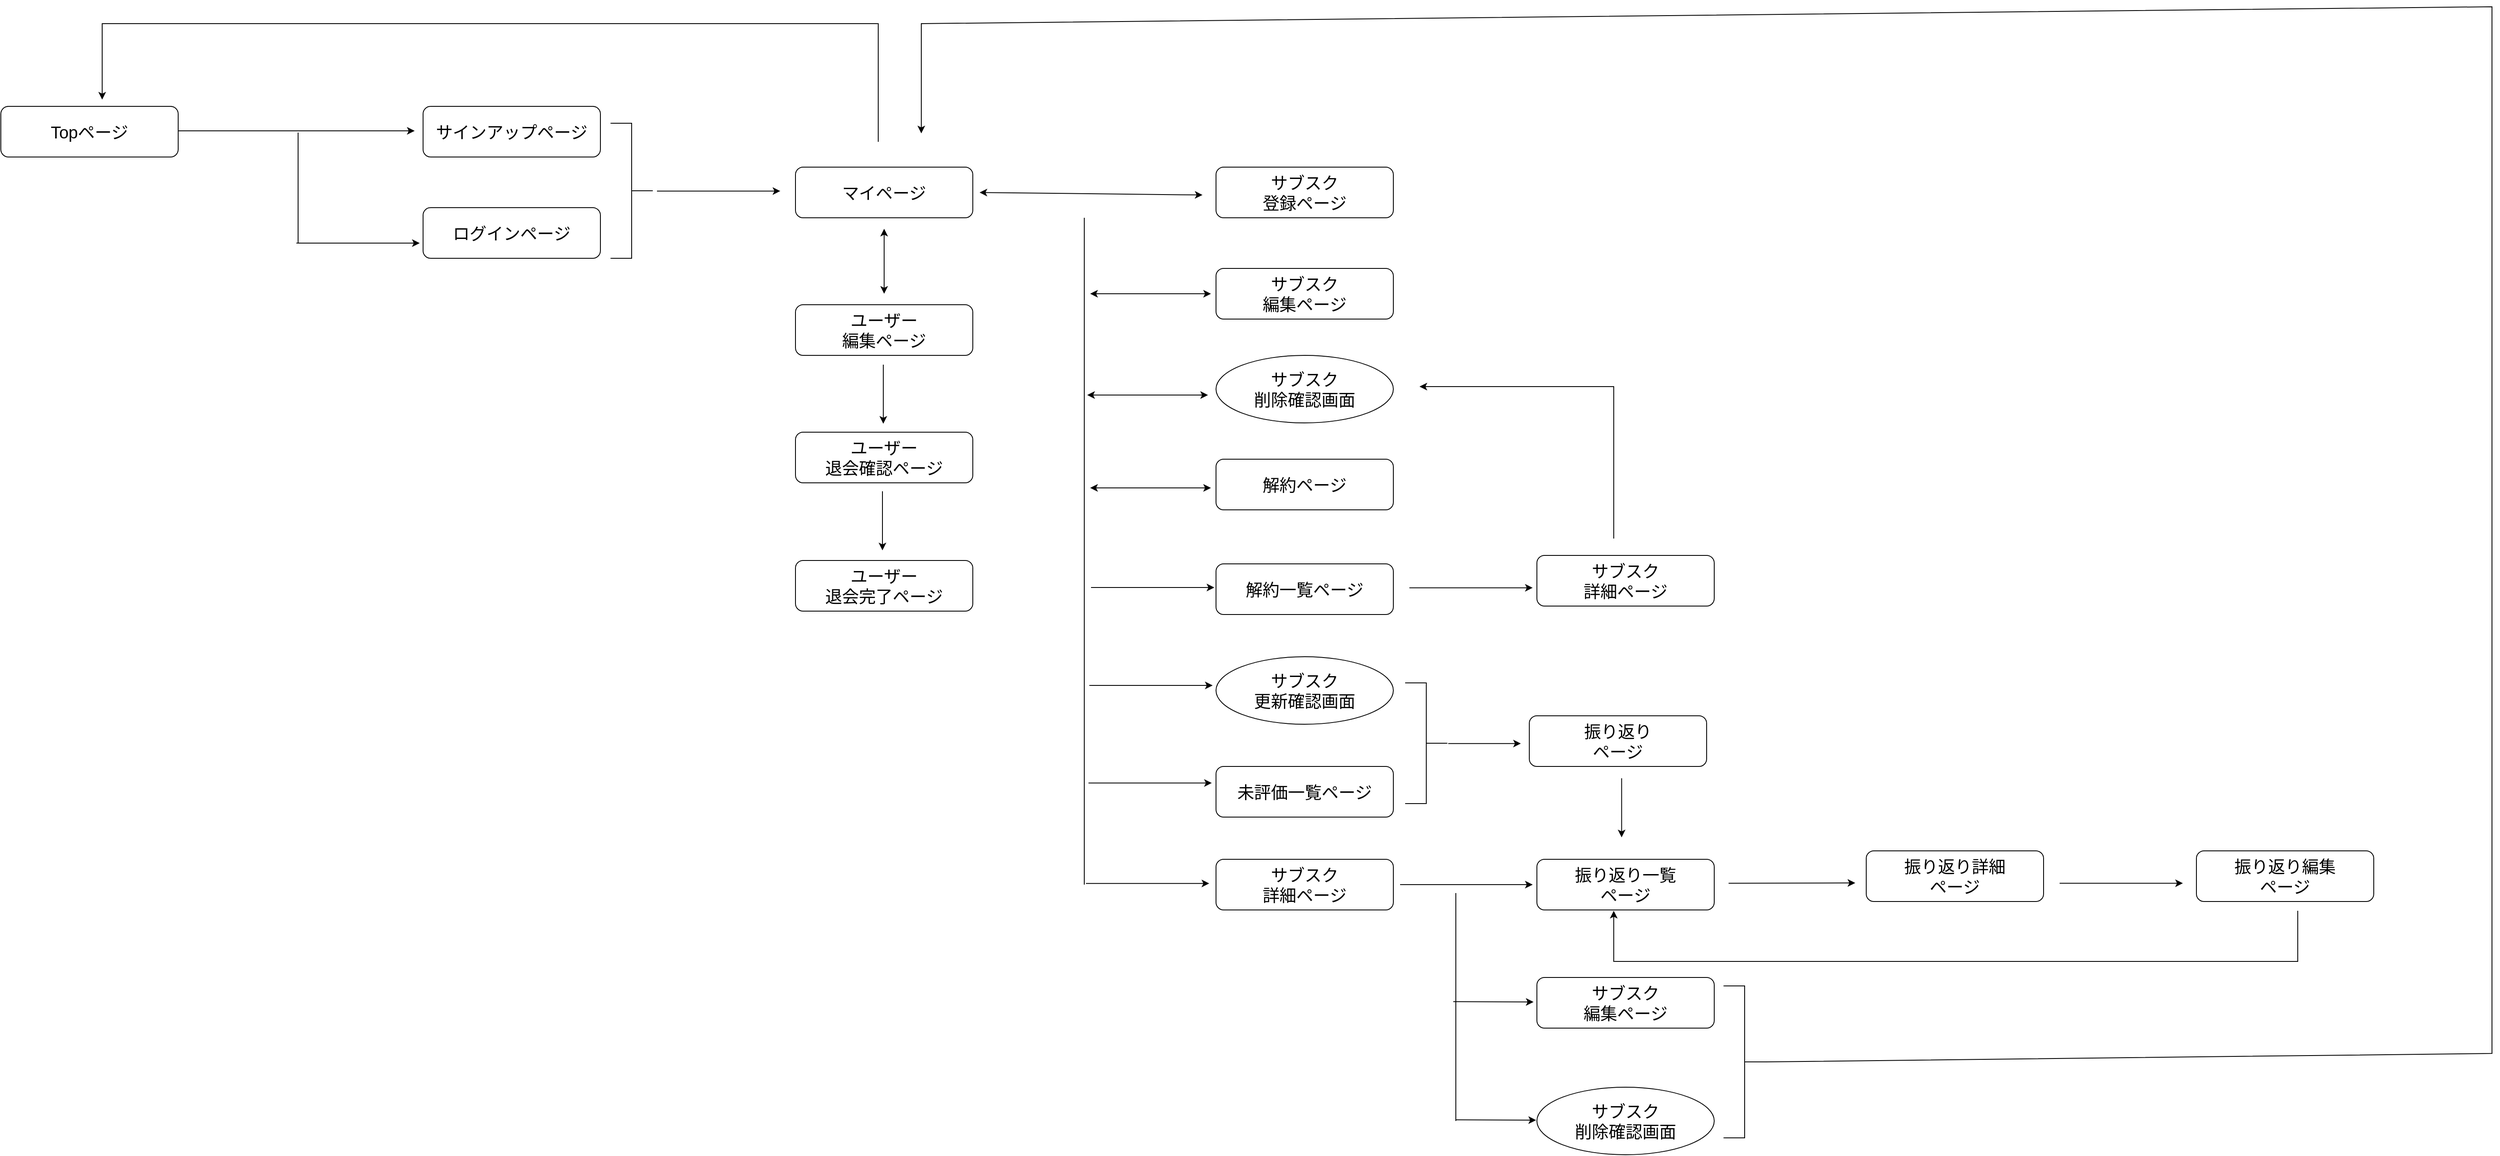 <mxfile>
    <diagram id="J6ci4ZyoHDidFsTACrlb" name="ページ1">
        <mxGraphModel dx="7904" dy="14170" grid="1" gridSize="10" guides="1" tooltips="1" connect="1" arrows="1" fold="1" page="0" pageScale="1" pageWidth="1169" pageHeight="827" background="none" math="0" shadow="0">
            <root>
                <mxCell id="0"/>
                <mxCell id="1" parent="0"/>
                <mxCell id="109" value="&lt;font style=&quot;font-size: 20px&quot;&gt;ログインページ&lt;/font&gt;" style="rounded=1;whiteSpace=wrap;html=1;" parent="1" vertex="1">
                    <mxGeometry x="-5340" y="-12712" width="210" height="60" as="geometry"/>
                </mxCell>
                <mxCell id="217" value="&lt;font style=&quot;font-size: 20px&quot;&gt;マイページ&lt;/font&gt;" style="rounded=1;whiteSpace=wrap;html=1;" parent="1" vertex="1">
                    <mxGeometry x="-4899" y="-12760" width="210" height="60" as="geometry"/>
                </mxCell>
                <mxCell id="223" value="&lt;font style=&quot;font-size: 20px&quot;&gt;サブスク&lt;br&gt;詳細ページ&lt;br&gt;&lt;/font&gt;" style="rounded=1;whiteSpace=wrap;html=1;" parent="1" vertex="1">
                    <mxGeometry x="-4401" y="-11940" width="210" height="60" as="geometry"/>
                </mxCell>
                <mxCell id="224" value="&lt;font style=&quot;font-size: 20px&quot;&gt;サブスク&lt;br&gt;編集ページ&lt;br&gt;&lt;/font&gt;" style="rounded=1;whiteSpace=wrap;html=1;" parent="1" vertex="1">
                    <mxGeometry x="-4401" y="-12640" width="210" height="60" as="geometry"/>
                </mxCell>
                <mxCell id="225" value="&lt;font style=&quot;font-size: 20px&quot;&gt;サブスク&lt;br&gt;登録ページ&lt;br&gt;&lt;/font&gt;" style="rounded=1;whiteSpace=wrap;html=1;" parent="1" vertex="1">
                    <mxGeometry x="-4401" y="-12760" width="210" height="60" as="geometry"/>
                </mxCell>
                <mxCell id="227" value="&lt;font style=&quot;font-size: 20px&quot;&gt;サブスク&lt;br&gt;削除確認画面&lt;/font&gt;" style="ellipse;whiteSpace=wrap;html=1;" parent="1" vertex="1">
                    <mxGeometry x="-4401" y="-12537" width="210" height="80" as="geometry"/>
                </mxCell>
                <mxCell id="228" value="&lt;font style=&quot;font-size: 20px&quot;&gt;解約一覧ページ&lt;/font&gt;" style="rounded=1;whiteSpace=wrap;html=1;" parent="1" vertex="1">
                    <mxGeometry x="-4401" y="-12290" width="210" height="60" as="geometry"/>
                </mxCell>
                <mxCell id="229" value="&lt;font style=&quot;font-size: 20px&quot;&gt;未評価一覧ページ&lt;/font&gt;" style="rounded=1;whiteSpace=wrap;html=1;" parent="1" vertex="1">
                    <mxGeometry x="-4401" y="-12050" width="210" height="60" as="geometry"/>
                </mxCell>
                <mxCell id="230" value="&lt;font style=&quot;font-size: 20px&quot;&gt;解約ページ&lt;/font&gt;" style="rounded=1;whiteSpace=wrap;html=1;" parent="1" vertex="1">
                    <mxGeometry x="-4401" y="-12414" width="210" height="60" as="geometry"/>
                </mxCell>
                <mxCell id="231" value="&lt;font style=&quot;font-size: 20px&quot;&gt;サブスク&lt;br&gt;更新確認画面&lt;/font&gt;" style="ellipse;whiteSpace=wrap;html=1;" parent="1" vertex="1">
                    <mxGeometry x="-4401" y="-12180" width="210" height="80" as="geometry"/>
                </mxCell>
                <mxCell id="232" value="&lt;font style=&quot;font-size: 20px&quot;&gt;振り返り&lt;br&gt;ページ&lt;br&gt;&lt;/font&gt;" style="rounded=1;whiteSpace=wrap;html=1;" parent="1" vertex="1">
                    <mxGeometry x="-4030" y="-12110" width="210" height="60" as="geometry"/>
                </mxCell>
                <mxCell id="236" value="&lt;font style=&quot;font-size: 20px&quot;&gt;サブスク&lt;br&gt;編集ページ&lt;br&gt;&lt;/font&gt;" style="rounded=1;whiteSpace=wrap;html=1;" parent="1" vertex="1">
                    <mxGeometry x="-4021" y="-11800" width="210" height="60" as="geometry"/>
                </mxCell>
                <mxCell id="237" value="&lt;font style=&quot;font-size: 20px&quot;&gt;サブスク&lt;br&gt;削除確認画面&lt;/font&gt;" style="ellipse;whiteSpace=wrap;html=1;" parent="1" vertex="1">
                    <mxGeometry x="-4021" y="-11670" width="210" height="80" as="geometry"/>
                </mxCell>
                <mxCell id="239" value="&lt;font style=&quot;font-size: 20px&quot;&gt;振り返り詳細&lt;br&gt;ページ&lt;br&gt;&lt;/font&gt;" style="rounded=1;whiteSpace=wrap;html=1;" parent="1" vertex="1">
                    <mxGeometry x="-3631" y="-11950" width="210" height="60" as="geometry"/>
                </mxCell>
                <mxCell id="240" value="&lt;font style=&quot;font-size: 20px&quot;&gt;振り返り編集&lt;br&gt;ページ&lt;br&gt;&lt;/font&gt;" style="rounded=1;whiteSpace=wrap;html=1;" parent="1" vertex="1">
                    <mxGeometry x="-3240" y="-11950" width="210" height="60" as="geometry"/>
                </mxCell>
                <mxCell id="241" value="&lt;font style=&quot;font-size: 20px&quot;&gt;振り返り一覧&lt;br&gt;ページ&lt;br&gt;&lt;/font&gt;" style="rounded=1;whiteSpace=wrap;html=1;" parent="1" vertex="1">
                    <mxGeometry x="-4021" y="-11940" width="210" height="60" as="geometry"/>
                </mxCell>
                <mxCell id="245" value="" style="endArrow=classic;startArrow=classic;html=1;" parent="1" edge="1">
                    <mxGeometry width="50" height="50" relative="1" as="geometry">
                        <mxPoint x="-4681" y="-12730" as="sourcePoint"/>
                        <mxPoint x="-4417" y="-12727" as="targetPoint"/>
                    </mxGeometry>
                </mxCell>
                <mxCell id="249" value="" style="endArrow=classic;startArrow=classic;html=1;" parent="1" edge="1">
                    <mxGeometry width="50" height="50" relative="1" as="geometry">
                        <mxPoint x="-4550" y="-12610" as="sourcePoint"/>
                        <mxPoint x="-4407" y="-12610" as="targetPoint"/>
                    </mxGeometry>
                </mxCell>
                <mxCell id="251" value="" style="endArrow=none;html=1;" parent="1" edge="1">
                    <mxGeometry width="50" height="50" relative="1" as="geometry">
                        <mxPoint x="-4557" y="-11910" as="sourcePoint"/>
                        <mxPoint x="-4557" y="-12700" as="targetPoint"/>
                    </mxGeometry>
                </mxCell>
                <mxCell id="252" value="" style="endArrow=classic;startArrow=classic;html=1;" parent="1" edge="1">
                    <mxGeometry width="50" height="50" relative="1" as="geometry">
                        <mxPoint x="-4553.5" y="-12490" as="sourcePoint"/>
                        <mxPoint x="-4410.5" y="-12490" as="targetPoint"/>
                    </mxGeometry>
                </mxCell>
                <mxCell id="253" value="" style="endArrow=classic;startArrow=classic;html=1;" parent="1" edge="1">
                    <mxGeometry width="50" height="50" relative="1" as="geometry">
                        <mxPoint x="-4550" y="-12380" as="sourcePoint"/>
                        <mxPoint x="-4407" y="-12380" as="targetPoint"/>
                    </mxGeometry>
                </mxCell>
                <mxCell id="259" value="" style="endArrow=classic;html=1;" parent="1" edge="1">
                    <mxGeometry width="50" height="50" relative="1" as="geometry">
                        <mxPoint x="-4549" y="-12262" as="sourcePoint"/>
                        <mxPoint x="-4403" y="-12262" as="targetPoint"/>
                    </mxGeometry>
                </mxCell>
                <mxCell id="260" value="" style="endArrow=classic;html=1;" parent="1" edge="1">
                    <mxGeometry width="50" height="50" relative="1" as="geometry">
                        <mxPoint x="-4126" y="-12077.17" as="sourcePoint"/>
                        <mxPoint x="-4040" y="-12077.17" as="targetPoint"/>
                    </mxGeometry>
                </mxCell>
                <mxCell id="261" value="" style="endArrow=classic;html=1;" parent="1" edge="1">
                    <mxGeometry width="50" height="50" relative="1" as="geometry">
                        <mxPoint x="-4551" y="-12146" as="sourcePoint"/>
                        <mxPoint x="-4405" y="-12146" as="targetPoint"/>
                    </mxGeometry>
                </mxCell>
                <mxCell id="262" value="" style="endArrow=classic;html=1;" parent="1" edge="1">
                    <mxGeometry width="50" height="50" relative="1" as="geometry">
                        <mxPoint x="-4552" y="-12030.43" as="sourcePoint"/>
                        <mxPoint x="-4406" y="-12030.43" as="targetPoint"/>
                    </mxGeometry>
                </mxCell>
                <mxCell id="263" value="" style="endArrow=classic;html=1;" parent="1" edge="1">
                    <mxGeometry width="50" height="50" relative="1" as="geometry">
                        <mxPoint x="-4555" y="-11911.43" as="sourcePoint"/>
                        <mxPoint x="-4409" y="-11911.43" as="targetPoint"/>
                    </mxGeometry>
                </mxCell>
                <mxCell id="264" value="" style="endArrow=classic;html=1;" parent="1" edge="1">
                    <mxGeometry width="50" height="50" relative="1" as="geometry">
                        <mxPoint x="-3920.67" y="-12036" as="sourcePoint"/>
                        <mxPoint x="-3920.67" y="-11966" as="targetPoint"/>
                    </mxGeometry>
                </mxCell>
                <mxCell id="265" value="" style="endArrow=classic;html=1;" parent="1" edge="1">
                    <mxGeometry width="50" height="50" relative="1" as="geometry">
                        <mxPoint x="-4183" y="-11910" as="sourcePoint"/>
                        <mxPoint x="-4026" y="-11910" as="targetPoint"/>
                    </mxGeometry>
                </mxCell>
                <mxCell id="266" value="" style="endArrow=classic;html=1;" parent="1" edge="1">
                    <mxGeometry width="50" height="50" relative="1" as="geometry">
                        <mxPoint x="-3794.0" y="-11911.67" as="sourcePoint"/>
                        <mxPoint x="-3644" y="-11912" as="targetPoint"/>
                    </mxGeometry>
                </mxCell>
                <mxCell id="267" value="" style="endArrow=classic;html=1;" parent="1" edge="1">
                    <mxGeometry width="50" height="50" relative="1" as="geometry">
                        <mxPoint x="-3402.0" y="-11911.67" as="sourcePoint"/>
                        <mxPoint x="-3256.0" y="-11911.67" as="targetPoint"/>
                    </mxGeometry>
                </mxCell>
                <mxCell id="270" value="" style="endArrow=classic;html=1;rounded=0;" parent="1" edge="1">
                    <mxGeometry width="50" height="50" relative="1" as="geometry">
                        <mxPoint x="-3120" y="-11879" as="sourcePoint"/>
                        <mxPoint x="-3930" y="-11879" as="targetPoint"/>
                        <Array as="points">
                            <mxPoint x="-3120" y="-11819"/>
                            <mxPoint x="-3930" y="-11819"/>
                        </Array>
                    </mxGeometry>
                </mxCell>
                <mxCell id="271" value="" style="endArrow=classic;html=1;" parent="1" edge="1">
                    <mxGeometry width="50" height="50" relative="1" as="geometry">
                        <mxPoint x="-4120.0" y="-11771.43" as="sourcePoint"/>
                        <mxPoint x="-4025" y="-11771" as="targetPoint"/>
                    </mxGeometry>
                </mxCell>
                <mxCell id="272" value="" style="endArrow=classic;html=1;" parent="1" edge="1">
                    <mxGeometry width="50" height="50" relative="1" as="geometry">
                        <mxPoint x="-4117.0" y="-11631.43" as="sourcePoint"/>
                        <mxPoint x="-4022" y="-11631" as="targetPoint"/>
                    </mxGeometry>
                </mxCell>
                <mxCell id="273" value="" style="endArrow=none;html=1;" parent="1" edge="1">
                    <mxGeometry width="50" height="50" relative="1" as="geometry">
                        <mxPoint x="-4117" y="-11630" as="sourcePoint"/>
                        <mxPoint x="-4117" y="-11900" as="targetPoint"/>
                    </mxGeometry>
                </mxCell>
                <mxCell id="274" value="" style="strokeWidth=1;html=1;shape=mxgraph.flowchart.annotation_2;align=left;labelPosition=right;pointerEvents=1;rotation=-180;" parent="1" vertex="1">
                    <mxGeometry x="-3800" y="-11790" width="50" height="180" as="geometry"/>
                </mxCell>
                <mxCell id="275" value="" style="endArrow=classic;html=1;rounded=0;exitX=0;exitY=0.5;exitDx=0;exitDy=0;exitPerimeter=0;" parent="1" source="274" edge="1">
                    <mxGeometry width="50" height="50" relative="1" as="geometry">
                        <mxPoint x="-3637" y="-11700" as="sourcePoint"/>
                        <mxPoint x="-4750" y="-12800" as="targetPoint"/>
                        <Array as="points">
                            <mxPoint x="-2890" y="-11710"/>
                            <mxPoint x="-2890" y="-12950"/>
                            <mxPoint x="-4750" y="-12930"/>
                        </Array>
                    </mxGeometry>
                </mxCell>
                <mxCell id="277" value="&lt;font style=&quot;font-size: 20px&quot;&gt;Topページ&lt;/font&gt;" style="rounded=1;whiteSpace=wrap;html=1;" parent="1" vertex="1">
                    <mxGeometry x="-5840" y="-12832" width="210" height="60" as="geometry"/>
                </mxCell>
                <mxCell id="278" value="" style="endArrow=classic;html=1;" parent="1" edge="1">
                    <mxGeometry width="50" height="50" relative="1" as="geometry">
                        <mxPoint x="-5630" y="-12803" as="sourcePoint"/>
                        <mxPoint x="-5350" y="-12803" as="targetPoint"/>
                    </mxGeometry>
                </mxCell>
                <mxCell id="279" value="&lt;span style=&quot;font-size: 20px&quot;&gt;サインアップページ&lt;/span&gt;" style="rounded=1;whiteSpace=wrap;html=1;" parent="1" vertex="1">
                    <mxGeometry x="-5340" y="-12832" width="210" height="60" as="geometry"/>
                </mxCell>
                <mxCell id="281" value="" style="strokeWidth=1;html=1;shape=mxgraph.flowchart.annotation_2;align=left;labelPosition=right;pointerEvents=1;rotation=-180;" parent="1" vertex="1">
                    <mxGeometry x="-5118" y="-12812" width="50" height="160" as="geometry"/>
                </mxCell>
                <mxCell id="282" value="" style="endArrow=classic;html=1;" parent="1" edge="1">
                    <mxGeometry width="50" height="50" relative="1" as="geometry">
                        <mxPoint x="-5063" y="-12731.67" as="sourcePoint"/>
                        <mxPoint x="-4917" y="-12731.67" as="targetPoint"/>
                    </mxGeometry>
                </mxCell>
                <mxCell id="283" value="" style="endArrow=classic;html=1;rounded=0;" parent="1" edge="1">
                    <mxGeometry width="50" height="50" relative="1" as="geometry">
                        <mxPoint x="-4801" y="-12790" as="sourcePoint"/>
                        <mxPoint x="-5720" y="-12840" as="targetPoint"/>
                        <Array as="points">
                            <mxPoint x="-4801" y="-12930"/>
                            <mxPoint x="-5720" y="-12930"/>
                        </Array>
                    </mxGeometry>
                </mxCell>
                <mxCell id="287" value="" style="endArrow=none;html=1;" parent="1" edge="1">
                    <mxGeometry width="50" height="50" relative="1" as="geometry">
                        <mxPoint x="-5488" y="-12670" as="sourcePoint"/>
                        <mxPoint x="-5488" y="-12801" as="targetPoint"/>
                    </mxGeometry>
                </mxCell>
                <mxCell id="288" value="" style="endArrow=classic;html=1;" parent="1" edge="1">
                    <mxGeometry width="50" height="50" relative="1" as="geometry">
                        <mxPoint x="-5490" y="-12670" as="sourcePoint"/>
                        <mxPoint x="-5344" y="-12670" as="targetPoint"/>
                    </mxGeometry>
                </mxCell>
                <mxCell id="290" value="" style="endArrow=classic;html=1;" parent="1" edge="1">
                    <mxGeometry width="50" height="50" relative="1" as="geometry">
                        <mxPoint x="-4172" y="-12261.67" as="sourcePoint"/>
                        <mxPoint x="-4026.0" y="-12261.67" as="targetPoint"/>
                    </mxGeometry>
                </mxCell>
                <mxCell id="291" value="&lt;font style=&quot;font-size: 20px&quot;&gt;サブスク&lt;br&gt;詳細ページ&lt;br&gt;&lt;/font&gt;" style="rounded=1;whiteSpace=wrap;html=1;" parent="1" vertex="1">
                    <mxGeometry x="-4021" y="-12300" width="210" height="60" as="geometry"/>
                </mxCell>
                <mxCell id="296" value="" style="strokeWidth=1;html=1;shape=mxgraph.flowchart.annotation_2;align=left;labelPosition=right;pointerEvents=1;rotation=-180;" parent="1" vertex="1">
                    <mxGeometry x="-4177" y="-12149" width="50" height="143" as="geometry"/>
                </mxCell>
                <mxCell id="297" value="" style="endArrow=classic;html=1;rounded=0;" parent="1" edge="1">
                    <mxGeometry width="50" height="50" relative="1" as="geometry">
                        <mxPoint x="-3930" y="-12320" as="sourcePoint"/>
                        <mxPoint x="-4160" y="-12500" as="targetPoint"/>
                        <Array as="points">
                            <mxPoint x="-3930" y="-12500"/>
                        </Array>
                    </mxGeometry>
                </mxCell>
                <mxCell id="299" value="" style="endArrow=classic;html=1;" edge="1" parent="1">
                    <mxGeometry width="50" height="50" relative="1" as="geometry">
                        <mxPoint x="-4796" y="-12376" as="sourcePoint"/>
                        <mxPoint x="-4796" y="-12306" as="targetPoint"/>
                    </mxGeometry>
                </mxCell>
                <mxCell id="300" value="&lt;font style=&quot;font-size: 20px&quot;&gt;ユーザー&lt;br&gt;編集ページ&lt;br&gt;&lt;/font&gt;" style="rounded=1;whiteSpace=wrap;html=1;" vertex="1" parent="1">
                    <mxGeometry x="-4899" y="-12597" width="210" height="60" as="geometry"/>
                </mxCell>
                <mxCell id="302" value="" style="endArrow=classic;html=1;" edge="1" parent="1">
                    <mxGeometry width="50" height="50" relative="1" as="geometry">
                        <mxPoint x="-4795" y="-12526" as="sourcePoint"/>
                        <mxPoint x="-4795" y="-12456" as="targetPoint"/>
                    </mxGeometry>
                </mxCell>
                <mxCell id="303" value="&lt;font style=&quot;font-size: 20px&quot;&gt;ユーザー&lt;br&gt;退会確認ページ&lt;br&gt;&lt;/font&gt;" style="rounded=1;whiteSpace=wrap;html=1;" vertex="1" parent="1">
                    <mxGeometry x="-4899" y="-12446" width="210" height="60" as="geometry"/>
                </mxCell>
                <mxCell id="304" value="&lt;font style=&quot;font-size: 20px&quot;&gt;ユーザー&lt;br&gt;退会完了ページ&lt;br&gt;&lt;/font&gt;" style="rounded=1;whiteSpace=wrap;html=1;" vertex="1" parent="1">
                    <mxGeometry x="-4899" y="-12294" width="210" height="60" as="geometry"/>
                </mxCell>
                <mxCell id="305" value="" style="endArrow=classic;startArrow=classic;html=1;exitX=0.5;exitY=0;exitDx=0;exitDy=0;" edge="1" parent="1">
                    <mxGeometry width="50" height="50" relative="1" as="geometry">
                        <mxPoint x="-4794" y="-12610" as="sourcePoint"/>
                        <mxPoint x="-4794" y="-12687" as="targetPoint"/>
                    </mxGeometry>
                </mxCell>
            </root>
        </mxGraphModel>
    </diagram>
</mxfile>